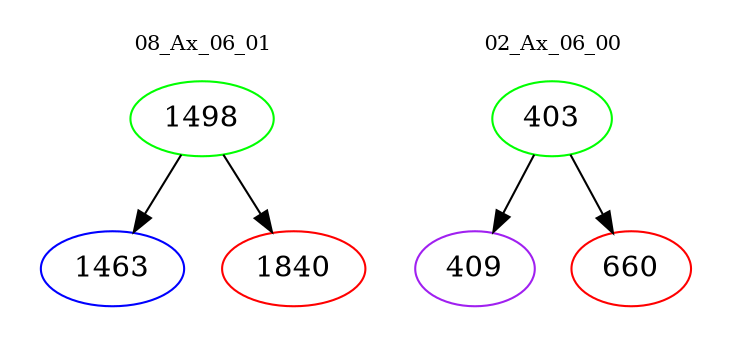 digraph{
subgraph cluster_0 {
color = white
label = "08_Ax_06_01";
fontsize=10;
T0_1498 [label="1498", color="green"]
T0_1498 -> T0_1463 [color="black"]
T0_1463 [label="1463", color="blue"]
T0_1498 -> T0_1840 [color="black"]
T0_1840 [label="1840", color="red"]
}
subgraph cluster_1 {
color = white
label = "02_Ax_06_00";
fontsize=10;
T1_403 [label="403", color="green"]
T1_403 -> T1_409 [color="black"]
T1_409 [label="409", color="purple"]
T1_403 -> T1_660 [color="black"]
T1_660 [label="660", color="red"]
}
}
